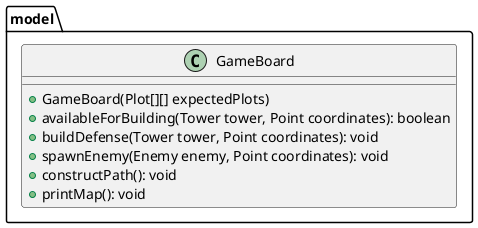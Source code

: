 @startuml
'https://plantuml.com/class-diagram
'TODO: GambeBoard has Plot[][], ArrayList<Point> and ArrayList<Plot> all private
package model {
    class GameBoard {
        + GameBoard(Plot[][] expectedPlots)
        + availableForBuilding(Tower tower, Point coordinates): boolean
        + buildDefense(Tower tower, Point coordinates): void
        + spawnEnemy(Enemy enemy, Point coordinates): void
        + constructPath(): void
        + printMap(): void
    }
}

@enduml